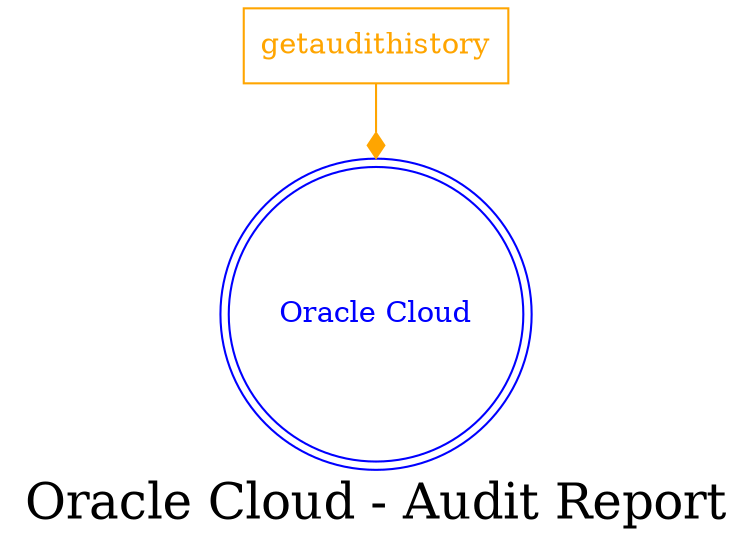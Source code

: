 digraph LexiconGraph {
graph[label="Oracle Cloud - Audit Report", fontsize=24]
splines=true
"Oracle Cloud" [color=blue, fontcolor=blue, shape=doublecircle]
"getaudithistory" [color=orange, fontcolor=orange, shape=box]
"getaudithistory" -> "Oracle Cloud" [color=orange, fontcolor=orange, arrowhead=diamond, arrowtail=none]
}
